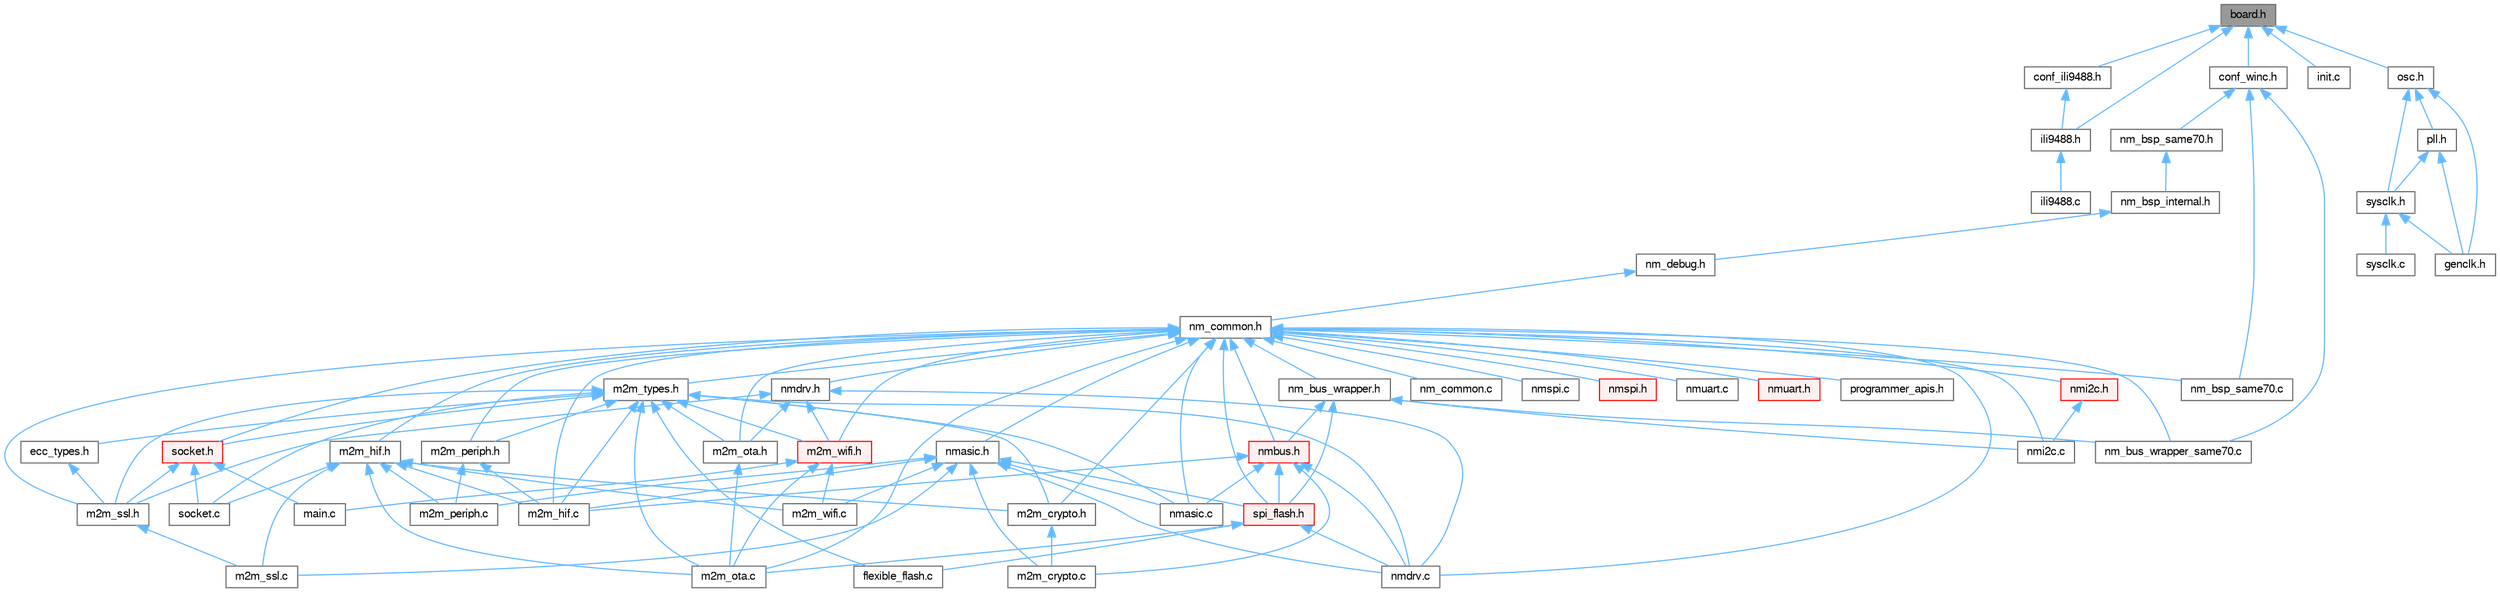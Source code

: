 digraph "board.h"
{
 // LATEX_PDF_SIZE
  bgcolor="transparent";
  edge [fontname=FreeSans,fontsize=10,labelfontname=FreeSans,labelfontsize=10];
  node [fontname=FreeSans,fontsize=10,shape=box,height=0.2,width=0.4];
  Node1 [label="board.h",height=0.2,width=0.4,color="gray40", fillcolor="grey60", style="filled", fontcolor="black",tooltip="Standard board header file."];
  Node1 -> Node2 [dir="back",color="steelblue1",style="solid"];
  Node2 [label="conf_ili9488.h",height=0.2,width=0.4,color="grey40", fillcolor="white", style="filled",URL="$conf__ili9488_8h.html",tooltip="ILI9488 configuration."];
  Node2 -> Node3 [dir="back",color="steelblue1",style="solid"];
  Node3 [label="ili9488.h",height=0.2,width=0.4,color="grey40", fillcolor="white", style="filled",URL="$ili9488_8h.html",tooltip="API driver for ILI9488 TFT display component."];
  Node3 -> Node4 [dir="back",color="steelblue1",style="solid"];
  Node4 [label="ili9488.c",height=0.2,width=0.4,color="grey40", fillcolor="white", style="filled",URL="$ili9488_8c.html",tooltip="API driver for ILI9488 TFT display component."];
  Node1 -> Node5 [dir="back",color="steelblue1",style="solid"];
  Node5 [label="conf_winc.h",height=0.2,width=0.4,color="grey40", fillcolor="white", style="filled",URL="$conf__winc_8h.html",tooltip="WINC1500 configuration."];
  Node5 -> Node6 [dir="back",color="steelblue1",style="solid"];
  Node6 [label="nm_bsp_same70.c",height=0.2,width=0.4,color="grey40", fillcolor="white", style="filled",URL="$nm__bsp__same70_8c.html",tooltip="This module contains SAME70 BSP APIs implementation."];
  Node5 -> Node7 [dir="back",color="steelblue1",style="solid"];
  Node7 [label="nm_bsp_same70.h",height=0.2,width=0.4,color="grey40", fillcolor="white", style="filled",URL="$nm__bsp__same70_8h.html",tooltip="This module contains SAME70 BSP APIs declarations."];
  Node7 -> Node8 [dir="back",color="steelblue1",style="solid"];
  Node8 [label="nm_bsp_internal.h",height=0.2,width=0.4,color="grey40", fillcolor="white", style="filled",URL="$nm__bsp__internal_8h.html",tooltip="This module contains NMC1500 BSP APIs declarations."];
  Node8 -> Node9 [dir="back",color="steelblue1",style="solid"];
  Node9 [label="nm_debug.h",height=0.2,width=0.4,color="grey40", fillcolor="white", style="filled",URL="$nm__debug_8h.html",tooltip="This module contains debug APIs declarations."];
  Node9 -> Node10 [dir="back",color="steelblue1",style="solid"];
  Node10 [label="nm_common.h",height=0.2,width=0.4,color="grey40", fillcolor="white", style="filled",URL="$nm__common_8h.html",tooltip="WINC Driver Common API Declarations."];
  Node10 -> Node11 [dir="back",color="steelblue1",style="solid"];
  Node11 [label="m2m_crypto.h",height=0.2,width=0.4,color="grey40", fillcolor="white", style="filled",URL="$m2m__crypto_8h.html",tooltip="WINC Crypto Application Interface."];
  Node11 -> Node12 [dir="back",color="steelblue1",style="solid"];
  Node12 [label="m2m_crypto.c",height=0.2,width=0.4,color="grey40", fillcolor="white", style="filled",URL="$m2m__crypto_8c.html",tooltip="WINC Crypto module."];
  Node10 -> Node13 [dir="back",color="steelblue1",style="solid"];
  Node13 [label="m2m_hif.c",height=0.2,width=0.4,color="grey40", fillcolor="white", style="filled",URL="$m2m__hif_8c.html",tooltip="This module contains M2M host interface APIs implementation."];
  Node10 -> Node14 [dir="back",color="steelblue1",style="solid"];
  Node14 [label="m2m_hif.h",height=0.2,width=0.4,color="grey40", fillcolor="white", style="filled",URL="$m2m__hif_8h.html",tooltip="This module contains M2M host interface APIs implementation."];
  Node14 -> Node11 [dir="back",color="steelblue1",style="solid"];
  Node14 -> Node13 [dir="back",color="steelblue1",style="solid"];
  Node14 -> Node15 [dir="back",color="steelblue1",style="solid"];
  Node15 [label="m2m_ota.c",height=0.2,width=0.4,color="grey40", fillcolor="white", style="filled",URL="$m2m__ota_8c.html",tooltip="NMC1500 IoT OTA Interface."];
  Node14 -> Node16 [dir="back",color="steelblue1",style="solid"];
  Node16 [label="m2m_periph.c",height=0.2,width=0.4,color="grey40", fillcolor="white", style="filled",URL="$m2m__periph_8c.html",tooltip="NMC1500 Peripherials Application Interface."];
  Node14 -> Node17 [dir="back",color="steelblue1",style="solid"];
  Node17 [label="m2m_ssl.c",height=0.2,width=0.4,color="grey40", fillcolor="white", style="filled",URL="$m2m__ssl_8c.html",tooltip="This module contains M2M Wi-Fi SSL APIs implementation."];
  Node14 -> Node18 [dir="back",color="steelblue1",style="solid"];
  Node18 [label="m2m_wifi.c",height=0.2,width=0.4,color="grey40", fillcolor="white", style="filled",URL="$m2m__wifi_8c.html",tooltip="This module contains M2M Wi-Fi APIs implementation."];
  Node14 -> Node19 [dir="back",color="steelblue1",style="solid"];
  Node19 [label="socket.c",height=0.2,width=0.4,color="grey40", fillcolor="white", style="filled",URL="$socket_8c.html",tooltip="BSD compatible socket interface."];
  Node10 -> Node15 [dir="back",color="steelblue1",style="solid"];
  Node10 -> Node20 [dir="back",color="steelblue1",style="solid"];
  Node20 [label="m2m_ota.h",height=0.2,width=0.4,color="grey40", fillcolor="white", style="filled",URL="$m2m__ota_8h.html",tooltip="WINC OTA Upgrade API Interface."];
  Node20 -> Node15 [dir="back",color="steelblue1",style="solid"];
  Node10 -> Node21 [dir="back",color="steelblue1",style="solid"];
  Node21 [label="m2m_periph.h",height=0.2,width=0.4,color="grey40", fillcolor="white", style="filled",URL="$m2m__periph_8h.html",tooltip="WINC Peripherals Application Interface."];
  Node21 -> Node13 [dir="back",color="steelblue1",style="solid"];
  Node21 -> Node16 [dir="back",color="steelblue1",style="solid"];
  Node10 -> Node22 [dir="back",color="steelblue1",style="solid"];
  Node22 [label="m2m_ssl.h",height=0.2,width=0.4,color="grey40", fillcolor="white", style="filled",URL="$m2m__ssl_8h.html",tooltip="WINC Application Interface Internal Types."];
  Node22 -> Node17 [dir="back",color="steelblue1",style="solid"];
  Node10 -> Node23 [dir="back",color="steelblue1",style="solid"];
  Node23 [label="m2m_types.h",height=0.2,width=0.4,color="grey40", fillcolor="white", style="filled",URL="$m2m__types_8h.html",tooltip="WINC Application Interface Internal Types."];
  Node23 -> Node24 [dir="back",color="steelblue1",style="solid"];
  Node24 [label="ecc_types.h",height=0.2,width=0.4,color="grey40", fillcolor="white", style="filled",URL="$ecc__types_8h.html",tooltip="WINC Application Interface Internal Types."];
  Node24 -> Node22 [dir="back",color="steelblue1",style="solid"];
  Node23 -> Node25 [dir="back",color="steelblue1",style="solid"];
  Node25 [label="flexible_flash.c",height=0.2,width=0.4,color="grey40", fillcolor="white", style="filled",URL="$flexible__flash_8c.html",tooltip="WINC1500 SPI Flash."];
  Node23 -> Node11 [dir="back",color="steelblue1",style="solid"];
  Node23 -> Node13 [dir="back",color="steelblue1",style="solid"];
  Node23 -> Node15 [dir="back",color="steelblue1",style="solid"];
  Node23 -> Node20 [dir="back",color="steelblue1",style="solid"];
  Node23 -> Node21 [dir="back",color="steelblue1",style="solid"];
  Node23 -> Node22 [dir="back",color="steelblue1",style="solid"];
  Node23 -> Node26 [dir="back",color="steelblue1",style="solid"];
  Node26 [label="m2m_wifi.h",height=0.2,width=0.4,color="red", fillcolor="#FFF0F0", style="filled",URL="$m2m__wifi_8h.html",tooltip="WINC WLAN Application Interface."];
  Node26 -> Node15 [dir="back",color="steelblue1",style="solid"];
  Node26 -> Node18 [dir="back",color="steelblue1",style="solid"];
  Node26 -> Node27 [dir="back",color="steelblue1",style="solid"];
  Node27 [label="main.c",height=0.2,width=0.4,color="grey40", fillcolor="white", style="filled",URL="$main_8c.html",tooltip="SAME70 Weather Client Demo Example."];
  Node23 -> Node29 [dir="back",color="steelblue1",style="solid"];
  Node29 [label="nmasic.c",height=0.2,width=0.4,color="grey40", fillcolor="white", style="filled",URL="$nmasic_8c.html",tooltip="This module contains NMC1500 ASIC specific internal APIs."];
  Node23 -> Node30 [dir="back",color="steelblue1",style="solid"];
  Node30 [label="nmdrv.c",height=0.2,width=0.4,color="grey40", fillcolor="white", style="filled",URL="$nmdrv_8c.html",tooltip="This module contains NMC1000 M2M driver APIs implementation."];
  Node23 -> Node19 [dir="back",color="steelblue1",style="solid"];
  Node23 -> Node31 [dir="back",color="steelblue1",style="solid"];
  Node31 [label="socket.h",height=0.2,width=0.4,color="red", fillcolor="#FFF0F0", style="filled",URL="$socket_8h.html",tooltip="WINC BSD compatible Socket Interface."];
  Node31 -> Node22 [dir="back",color="steelblue1",style="solid"];
  Node31 -> Node27 [dir="back",color="steelblue1",style="solid"];
  Node31 -> Node19 [dir="back",color="steelblue1",style="solid"];
  Node10 -> Node26 [dir="back",color="steelblue1",style="solid"];
  Node10 -> Node6 [dir="back",color="steelblue1",style="solid"];
  Node10 -> Node34 [dir="back",color="steelblue1",style="solid"];
  Node34 [label="nm_bus_wrapper.h",height=0.2,width=0.4,color="grey40", fillcolor="white", style="filled",URL="$nm__bus__wrapper_8h.html",tooltip="This module contains NMC1000 bus wrapper APIs declarations."];
  Node34 -> Node35 [dir="back",color="steelblue1",style="solid"];
  Node35 [label="nm_bus_wrapper_same70.c",height=0.2,width=0.4,color="grey40", fillcolor="white", style="filled",URL="$nm__bus__wrapper__same70_8c.html",tooltip="This module contains NMC1000 bus wrapper APIs implementation."];
  Node34 -> Node36 [dir="back",color="steelblue1",style="solid"];
  Node36 [label="nmbus.h",height=0.2,width=0.4,color="red", fillcolor="#FFF0F0", style="filled",URL="$nmbus_8h.html",tooltip="This module contains NMC1000 bus APIs implementation."];
  Node36 -> Node12 [dir="back",color="steelblue1",style="solid"];
  Node36 -> Node13 [dir="back",color="steelblue1",style="solid"];
  Node36 -> Node29 [dir="back",color="steelblue1",style="solid"];
  Node36 -> Node30 [dir="back",color="steelblue1",style="solid"];
  Node36 -> Node38 [dir="back",color="steelblue1",style="solid"];
  Node38 [label="spi_flash.h",height=0.2,width=0.4,color="red", fillcolor="#FFF0F0", style="filled",URL="$spi__flash_8h.html",tooltip="WINC1500 SPI Flash."];
  Node38 -> Node25 [dir="back",color="steelblue1",style="solid"];
  Node38 -> Node15 [dir="back",color="steelblue1",style="solid"];
  Node38 -> Node30 [dir="back",color="steelblue1",style="solid"];
  Node34 -> Node42 [dir="back",color="steelblue1",style="solid"];
  Node42 [label="nmi2c.c",height=0.2,width=0.4,color="grey40", fillcolor="white", style="filled",URL="$nmi2c_8c.html",tooltip="This module contains NMC1000 I2C protocol bus APIs implementation."];
  Node34 -> Node38 [dir="back",color="steelblue1",style="solid"];
  Node10 -> Node35 [dir="back",color="steelblue1",style="solid"];
  Node10 -> Node43 [dir="back",color="steelblue1",style="solid"];
  Node43 [label="nm_common.c",height=0.2,width=0.4,color="grey40", fillcolor="white", style="filled",URL="$nm__common_8c.html",tooltip="This module contains common APIs declarations."];
  Node10 -> Node29 [dir="back",color="steelblue1",style="solid"];
  Node10 -> Node44 [dir="back",color="steelblue1",style="solid"];
  Node44 [label="nmasic.h",height=0.2,width=0.4,color="grey40", fillcolor="white", style="filled",URL="$nmasic_8h.html",tooltip="This module contains NMC1500 ASIC specific internal APIs."];
  Node44 -> Node12 [dir="back",color="steelblue1",style="solid"];
  Node44 -> Node13 [dir="back",color="steelblue1",style="solid"];
  Node44 -> Node16 [dir="back",color="steelblue1",style="solid"];
  Node44 -> Node17 [dir="back",color="steelblue1",style="solid"];
  Node44 -> Node18 [dir="back",color="steelblue1",style="solid"];
  Node44 -> Node29 [dir="back",color="steelblue1",style="solid"];
  Node44 -> Node30 [dir="back",color="steelblue1",style="solid"];
  Node44 -> Node38 [dir="back",color="steelblue1",style="solid"];
  Node10 -> Node36 [dir="back",color="steelblue1",style="solid"];
  Node10 -> Node30 [dir="back",color="steelblue1",style="solid"];
  Node10 -> Node45 [dir="back",color="steelblue1",style="solid"];
  Node45 [label="nmdrv.h",height=0.2,width=0.4,color="grey40", fillcolor="white", style="filled",URL="$nmdrv_8h.html",tooltip="This module contains NMC1500 M2M driver APIs declarations."];
  Node45 -> Node20 [dir="back",color="steelblue1",style="solid"];
  Node45 -> Node22 [dir="back",color="steelblue1",style="solid"];
  Node45 -> Node26 [dir="back",color="steelblue1",style="solid"];
  Node45 -> Node30 [dir="back",color="steelblue1",style="solid"];
  Node10 -> Node42 [dir="back",color="steelblue1",style="solid"];
  Node10 -> Node46 [dir="back",color="steelblue1",style="solid"];
  Node46 [label="nmi2c.h",height=0.2,width=0.4,color="red", fillcolor="#FFF0F0", style="filled",URL="$nmi2c_8h.html",tooltip="This module contains NMC1000 I2C protocol bus APIs implementation."];
  Node46 -> Node42 [dir="back",color="steelblue1",style="solid"];
  Node10 -> Node47 [dir="back",color="steelblue1",style="solid"];
  Node47 [label="nmspi.c",height=0.2,width=0.4,color="grey40", fillcolor="white", style="filled",URL="$nmspi_8c.html",tooltip="This module contains NMC1000 SPI protocol bus APIs implementation."];
  Node10 -> Node48 [dir="back",color="steelblue1",style="solid"];
  Node48 [label="nmspi.h",height=0.2,width=0.4,color="red", fillcolor="#FFF0F0", style="filled",URL="$nmspi_8h.html",tooltip="This module contains NMC1000 SPI protocol bus APIs implementation."];
  Node10 -> Node49 [dir="back",color="steelblue1",style="solid"];
  Node49 [label="nmuart.c",height=0.2,width=0.4,color="grey40", fillcolor="white", style="filled",URL="$nmuart_8c.html",tooltip="This module contains NMC1000 UART protocol bus APIs implementation."];
  Node10 -> Node50 [dir="back",color="steelblue1",style="solid"];
  Node50 [label="nmuart.h",height=0.2,width=0.4,color="red", fillcolor="#FFF0F0", style="filled",URL="$nmuart_8h.html",tooltip="This module contains NMC1000 UART protocol bus APIs implementation."];
  Node10 -> Node40 [dir="back",color="steelblue1",style="solid"];
  Node40 [label="programmer_apis.h",height=0.2,width=0.4,color="grey40", fillcolor="white", style="filled",URL="$programmer__apis_8h.html",tooltip="Programmer APIs."];
  Node10 -> Node31 [dir="back",color="steelblue1",style="solid"];
  Node10 -> Node38 [dir="back",color="steelblue1",style="solid"];
  Node5 -> Node35 [dir="back",color="steelblue1",style="solid"];
  Node1 -> Node3 [dir="back",color="steelblue1",style="solid"];
  Node1 -> Node51 [dir="back",color="steelblue1",style="solid"];
  Node51 [label="init.c",height=0.2,width=0.4,color="grey40", fillcolor="white", style="filled",URL="$init_8c.html",tooltip="SAME70-XPLD board init."];
  Node1 -> Node52 [dir="back",color="steelblue1",style="solid"];
  Node52 [label="osc.h",height=0.2,width=0.4,color="grey40", fillcolor="white", style="filled",URL="$same70_2osc_8h.html",tooltip="Chip-specific oscillator management functions."];
  Node52 -> Node53 [dir="back",color="steelblue1",style="solid"];
  Node53 [label="genclk.h",height=0.2,width=0.4,color="grey40", fillcolor="white", style="filled",URL="$same70_2genclk_8h.html",tooltip="Chip-specific generic clock management."];
  Node52 -> Node54 [dir="back",color="steelblue1",style="solid"];
  Node54 [label="pll.h",height=0.2,width=0.4,color="grey40", fillcolor="white", style="filled",URL="$same70_2pll_8h.html",tooltip="Chip-specific PLL definitions."];
  Node54 -> Node53 [dir="back",color="steelblue1",style="solid"];
  Node54 -> Node55 [dir="back",color="steelblue1",style="solid"];
  Node55 [label="sysclk.h",height=0.2,width=0.4,color="grey40", fillcolor="white", style="filled",URL="$same70_2sysclk_8h.html",tooltip="Chip-specific system clock management functions."];
  Node55 -> Node53 [dir="back",color="steelblue1",style="solid"];
  Node55 -> Node56 [dir="back",color="steelblue1",style="solid"];
  Node56 [label="sysclk.c",height=0.2,width=0.4,color="grey40", fillcolor="white", style="filled",URL="$sysclk_8c.html",tooltip="Chip-specific system clock management functions."];
  Node52 -> Node55 [dir="back",color="steelblue1",style="solid"];
}
